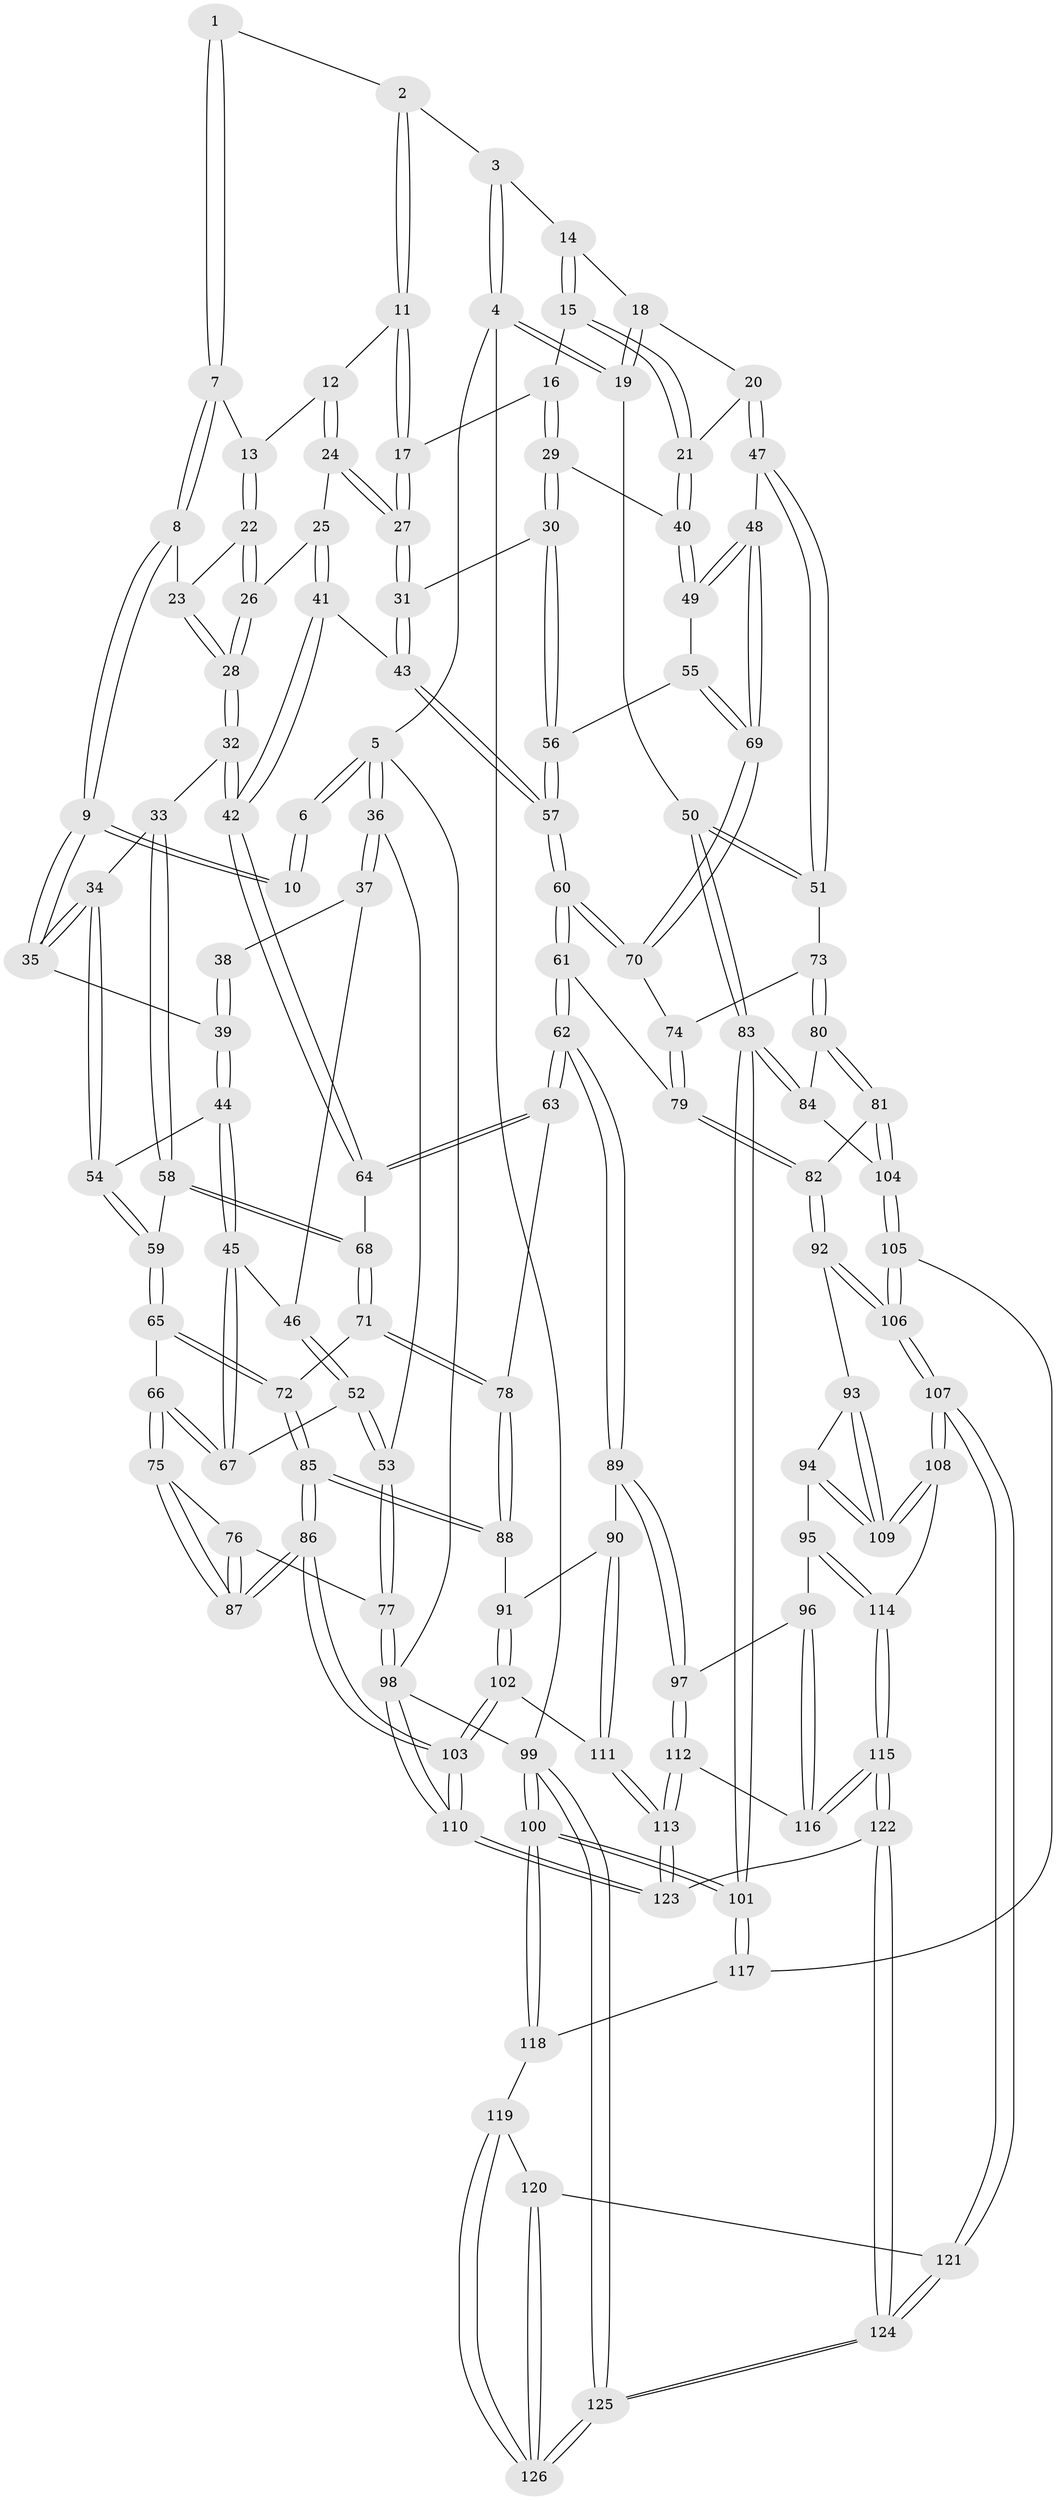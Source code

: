 // Generated by graph-tools (version 1.1) at 2025/00/03/09/25 05:00:50]
// undirected, 126 vertices, 312 edges
graph export_dot {
graph [start="1"]
  node [color=gray90,style=filled];
  1 [pos="+0.5044856186869884+0"];
  2 [pos="+0.7930448516708003+0"];
  3 [pos="+0.8001150809750065+0"];
  4 [pos="+1+0"];
  5 [pos="+0+0"];
  6 [pos="+0.32133722052232383+0"];
  7 [pos="+0.5186487136698071+0.10607205493278256"];
  8 [pos="+0.3010655699729007+0.15389356221325035"];
  9 [pos="+0.29694887649939644+0.1529838491694739"];
  10 [pos="+0.28938136110322693+0.14674101497449057"];
  11 [pos="+0.6498096889946182+0.1524099782802562"];
  12 [pos="+0.5818330396735447+0.16877287757217294"];
  13 [pos="+0.5547040847132837+0.16334805064749414"];
  14 [pos="+0.8550221645863414+0.07178038364409783"];
  15 [pos="+0.7590452082671284+0.239632050191293"];
  16 [pos="+0.7066144882468007+0.2209192729668424"];
  17 [pos="+0.6990119713163635+0.21588391781737523"];
  18 [pos="+0.9089499204298032+0.14611938901346558"];
  19 [pos="+1+0.24995626522443168"];
  20 [pos="+0.8833747303922329+0.2830945729228506"];
  21 [pos="+0.7807343279105441+0.27197727198061084"];
  22 [pos="+0.5047251356175565+0.20536650700435038"];
  23 [pos="+0.41532048590330084+0.20627568473086733"];
  24 [pos="+0.5892143766291387+0.2810182015702401"];
  25 [pos="+0.5284918712580609+0.28771744779862435"];
  26 [pos="+0.5089541371137746+0.27409565813822634"];
  27 [pos="+0.6074394177907408+0.299272809990321"];
  28 [pos="+0.4512187517714503+0.3091021839438174"];
  29 [pos="+0.6552531032284403+0.35070073120610457"];
  30 [pos="+0.6480874914380165+0.3552801127292527"];
  31 [pos="+0.6232634988578297+0.3530803887912392"];
  32 [pos="+0.4232375141549577+0.3751962140885753"];
  33 [pos="+0.3855796563633455+0.36257826710903746"];
  34 [pos="+0.3685502452778415+0.35497799550031395"];
  35 [pos="+0.3311184445153629+0.28682779137706255"];
  36 [pos="+0+0.017865209319782093"];
  37 [pos="+0.1271258721532262+0.2043219817526118"];
  38 [pos="+0.27273959221446575+0.15429347678665037"];
  39 [pos="+0.23704460674334832+0.35790989667466333"];
  40 [pos="+0.7611436353552254+0.3219882504222583"];
  41 [pos="+0.5323512105147113+0.3770054615263764"];
  42 [pos="+0.4509216413035572+0.40889283830550816"];
  43 [pos="+0.5914346238314375+0.37993064083968503"];
  44 [pos="+0.22047980118168592+0.38256265458020033"];
  45 [pos="+0.1786247702589533+0.38678870489917244"];
  46 [pos="+0.1323998190111316+0.27272903460092013"];
  47 [pos="+0.9791994498477578+0.38192739187734087"];
  48 [pos="+0.9212720393646452+0.3916375537560714"];
  49 [pos="+0.7792067871792293+0.40770615798181786"];
  50 [pos="+1+0.40635683140299017"];
  51 [pos="+0.9917005128048811+0.38775947042289083"];
  52 [pos="+0+0.44448698036234846"];
  53 [pos="+0+0.48343450713236724"];
  54 [pos="+0.2848743635760586+0.40713312908852445"];
  55 [pos="+0.7686028755146614+0.4235776702607136"];
  56 [pos="+0.701719521407867+0.42569898776070797"];
  57 [pos="+0.6151698916358843+0.5445989674170286"];
  58 [pos="+0.32472094000891816+0.4781725165923816"];
  59 [pos="+0.2956666658627882+0.4720643143298097"];
  60 [pos="+0.613941571049585+0.550079195060297"];
  61 [pos="+0.5929916375968951+0.5791643532093796"];
  62 [pos="+0.5894345519985785+0.581079522738017"];
  63 [pos="+0.4635062009981696+0.5313135418259292"];
  64 [pos="+0.4528370890347775+0.5124839816361757"];
  65 [pos="+0.2093388435397094+0.5627022285364107"];
  66 [pos="+0.2021018952077457+0.5601755143676539"];
  67 [pos="+0.1532848952407749+0.4340028861195933"];
  68 [pos="+0.3907060746684556+0.505564915539129"];
  69 [pos="+0.7843820041243282+0.5014084779933397"];
  70 [pos="+0.7859290780371422+0.5143443735696321"];
  71 [pos="+0.24443926334981533+0.5897586359614428"];
  72 [pos="+0.2353988581273633+0.5895076850978153"];
  73 [pos="+0.8379871677158265+0.5521999062976437"];
  74 [pos="+0.8242988437622698+0.5492860849469722"];
  75 [pos="+0.11221947399588848+0.5977750008277076"];
  76 [pos="+0+0.6169561818061321"];
  77 [pos="+0+0.5947833754252129"];
  78 [pos="+0.3891139008286565+0.6240334362042413"];
  79 [pos="+0.736629983918081+0.6444392021964476"];
  80 [pos="+0.8957899356952249+0.6270918831793831"];
  81 [pos="+0.8384052008083723+0.7262439623762463"];
  82 [pos="+0.7751573400625317+0.7266613725249451"];
  83 [pos="+1+0.590328743573658"];
  84 [pos="+1+0.6200413613430253"];
  85 [pos="+0.2487196879456127+0.7687020255212337"];
  86 [pos="+0.21519409819151708+0.8719831670671393"];
  87 [pos="+0.2109084806309733+0.8667740904515404"];
  88 [pos="+0.38989508139785595+0.6661715126135639"];
  89 [pos="+0.5655020966510323+0.7375652359682303"];
  90 [pos="+0.5449850741660665+0.7419484173516686"];
  91 [pos="+0.416114590604806+0.6959762873112219"];
  92 [pos="+0.7616773025831927+0.7396298908583661"];
  93 [pos="+0.7437719480372089+0.746578187338645"];
  94 [pos="+0.619219175081728+0.7673693705769222"];
  95 [pos="+0.6086255517267113+0.766814605351661"];
  96 [pos="+0.5795164252430084+0.7528394820385392"];
  97 [pos="+0.5785144116351375+0.752290977443971"];
  98 [pos="+0+1"];
  99 [pos="+1+1"];
  100 [pos="+1+1"];
  101 [pos="+1+1"];
  102 [pos="+0.37109192106956057+0.8441922324635112"];
  103 [pos="+0.21723972599429792+0.8869149569865965"];
  104 [pos="+0.8963358226222282+0.7949594650444101"];
  105 [pos="+0.8989254417453217+0.8062769605742093"];
  106 [pos="+0.7807918276773137+0.8856046193824192"];
  107 [pos="+0.7735001926722119+0.8992049913024032"];
  108 [pos="+0.7253286142197954+0.881086180348539"];
  109 [pos="+0.7139953769669845+0.8523608082642018"];
  110 [pos="+0.058174620658273384+1"];
  111 [pos="+0.41548168517192324+0.8447839180740516"];
  112 [pos="+0.5392968581981211+0.8847429339362631"];
  113 [pos="+0.49636752442608095+0.9221117989031538"];
  114 [pos="+0.6503112957680297+0.8998675064601451"];
  115 [pos="+0.6326371407551827+0.9308407034509252"];
  116 [pos="+0.5955467451689878+0.9067845690658907"];
  117 [pos="+0.9089036050609589+0.8180458388643973"];
  118 [pos="+0.8941724545288717+0.9012911830368893"];
  119 [pos="+0.8780057825118253+0.9192682738423869"];
  120 [pos="+0.8186311266849112+0.9369704953433712"];
  121 [pos="+0.7842457173192642+0.9377693597629904"];
  122 [pos="+0.6160912616235251+1"];
  123 [pos="+0.5179653464665178+1"];
  124 [pos="+0.6921854023190366+1"];
  125 [pos="+1+1"];
  126 [pos="+0.9291938570934016+1"];
  1 -- 2;
  1 -- 7;
  1 -- 7;
  2 -- 3;
  2 -- 11;
  2 -- 11;
  3 -- 4;
  3 -- 4;
  3 -- 14;
  4 -- 5;
  4 -- 19;
  4 -- 19;
  4 -- 99;
  5 -- 6;
  5 -- 6;
  5 -- 36;
  5 -- 36;
  5 -- 98;
  6 -- 10;
  6 -- 10;
  7 -- 8;
  7 -- 8;
  7 -- 13;
  8 -- 9;
  8 -- 9;
  8 -- 23;
  9 -- 10;
  9 -- 10;
  9 -- 35;
  9 -- 35;
  11 -- 12;
  11 -- 17;
  11 -- 17;
  12 -- 13;
  12 -- 24;
  12 -- 24;
  13 -- 22;
  13 -- 22;
  14 -- 15;
  14 -- 15;
  14 -- 18;
  15 -- 16;
  15 -- 21;
  15 -- 21;
  16 -- 17;
  16 -- 29;
  16 -- 29;
  17 -- 27;
  17 -- 27;
  18 -- 19;
  18 -- 19;
  18 -- 20;
  19 -- 50;
  20 -- 21;
  20 -- 47;
  20 -- 47;
  21 -- 40;
  21 -- 40;
  22 -- 23;
  22 -- 26;
  22 -- 26;
  23 -- 28;
  23 -- 28;
  24 -- 25;
  24 -- 27;
  24 -- 27;
  25 -- 26;
  25 -- 41;
  25 -- 41;
  26 -- 28;
  26 -- 28;
  27 -- 31;
  27 -- 31;
  28 -- 32;
  28 -- 32;
  29 -- 30;
  29 -- 30;
  29 -- 40;
  30 -- 31;
  30 -- 56;
  30 -- 56;
  31 -- 43;
  31 -- 43;
  32 -- 33;
  32 -- 42;
  32 -- 42;
  33 -- 34;
  33 -- 58;
  33 -- 58;
  34 -- 35;
  34 -- 35;
  34 -- 54;
  34 -- 54;
  35 -- 39;
  36 -- 37;
  36 -- 37;
  36 -- 53;
  37 -- 38;
  37 -- 46;
  38 -- 39;
  38 -- 39;
  39 -- 44;
  39 -- 44;
  40 -- 49;
  40 -- 49;
  41 -- 42;
  41 -- 42;
  41 -- 43;
  42 -- 64;
  42 -- 64;
  43 -- 57;
  43 -- 57;
  44 -- 45;
  44 -- 45;
  44 -- 54;
  45 -- 46;
  45 -- 67;
  45 -- 67;
  46 -- 52;
  46 -- 52;
  47 -- 48;
  47 -- 51;
  47 -- 51;
  48 -- 49;
  48 -- 49;
  48 -- 69;
  48 -- 69;
  49 -- 55;
  50 -- 51;
  50 -- 51;
  50 -- 83;
  50 -- 83;
  51 -- 73;
  52 -- 53;
  52 -- 53;
  52 -- 67;
  53 -- 77;
  53 -- 77;
  54 -- 59;
  54 -- 59;
  55 -- 56;
  55 -- 69;
  55 -- 69;
  56 -- 57;
  56 -- 57;
  57 -- 60;
  57 -- 60;
  58 -- 59;
  58 -- 68;
  58 -- 68;
  59 -- 65;
  59 -- 65;
  60 -- 61;
  60 -- 61;
  60 -- 70;
  60 -- 70;
  61 -- 62;
  61 -- 62;
  61 -- 79;
  62 -- 63;
  62 -- 63;
  62 -- 89;
  62 -- 89;
  63 -- 64;
  63 -- 64;
  63 -- 78;
  64 -- 68;
  65 -- 66;
  65 -- 72;
  65 -- 72;
  66 -- 67;
  66 -- 67;
  66 -- 75;
  66 -- 75;
  68 -- 71;
  68 -- 71;
  69 -- 70;
  69 -- 70;
  70 -- 74;
  71 -- 72;
  71 -- 78;
  71 -- 78;
  72 -- 85;
  72 -- 85;
  73 -- 74;
  73 -- 80;
  73 -- 80;
  74 -- 79;
  74 -- 79;
  75 -- 76;
  75 -- 87;
  75 -- 87;
  76 -- 77;
  76 -- 87;
  76 -- 87;
  77 -- 98;
  77 -- 98;
  78 -- 88;
  78 -- 88;
  79 -- 82;
  79 -- 82;
  80 -- 81;
  80 -- 81;
  80 -- 84;
  81 -- 82;
  81 -- 104;
  81 -- 104;
  82 -- 92;
  82 -- 92;
  83 -- 84;
  83 -- 84;
  83 -- 101;
  83 -- 101;
  84 -- 104;
  85 -- 86;
  85 -- 86;
  85 -- 88;
  85 -- 88;
  86 -- 87;
  86 -- 87;
  86 -- 103;
  86 -- 103;
  88 -- 91;
  89 -- 90;
  89 -- 97;
  89 -- 97;
  90 -- 91;
  90 -- 111;
  90 -- 111;
  91 -- 102;
  91 -- 102;
  92 -- 93;
  92 -- 106;
  92 -- 106;
  93 -- 94;
  93 -- 109;
  93 -- 109;
  94 -- 95;
  94 -- 109;
  94 -- 109;
  95 -- 96;
  95 -- 114;
  95 -- 114;
  96 -- 97;
  96 -- 116;
  96 -- 116;
  97 -- 112;
  97 -- 112;
  98 -- 110;
  98 -- 110;
  98 -- 99;
  99 -- 100;
  99 -- 100;
  99 -- 125;
  99 -- 125;
  100 -- 101;
  100 -- 101;
  100 -- 118;
  100 -- 118;
  101 -- 117;
  101 -- 117;
  102 -- 103;
  102 -- 103;
  102 -- 111;
  103 -- 110;
  103 -- 110;
  104 -- 105;
  104 -- 105;
  105 -- 106;
  105 -- 106;
  105 -- 117;
  106 -- 107;
  106 -- 107;
  107 -- 108;
  107 -- 108;
  107 -- 121;
  107 -- 121;
  108 -- 109;
  108 -- 109;
  108 -- 114;
  110 -- 123;
  110 -- 123;
  111 -- 113;
  111 -- 113;
  112 -- 113;
  112 -- 113;
  112 -- 116;
  113 -- 123;
  113 -- 123;
  114 -- 115;
  114 -- 115;
  115 -- 116;
  115 -- 116;
  115 -- 122;
  115 -- 122;
  117 -- 118;
  118 -- 119;
  119 -- 120;
  119 -- 126;
  119 -- 126;
  120 -- 121;
  120 -- 126;
  120 -- 126;
  121 -- 124;
  121 -- 124;
  122 -- 123;
  122 -- 124;
  122 -- 124;
  124 -- 125;
  124 -- 125;
  125 -- 126;
  125 -- 126;
}
